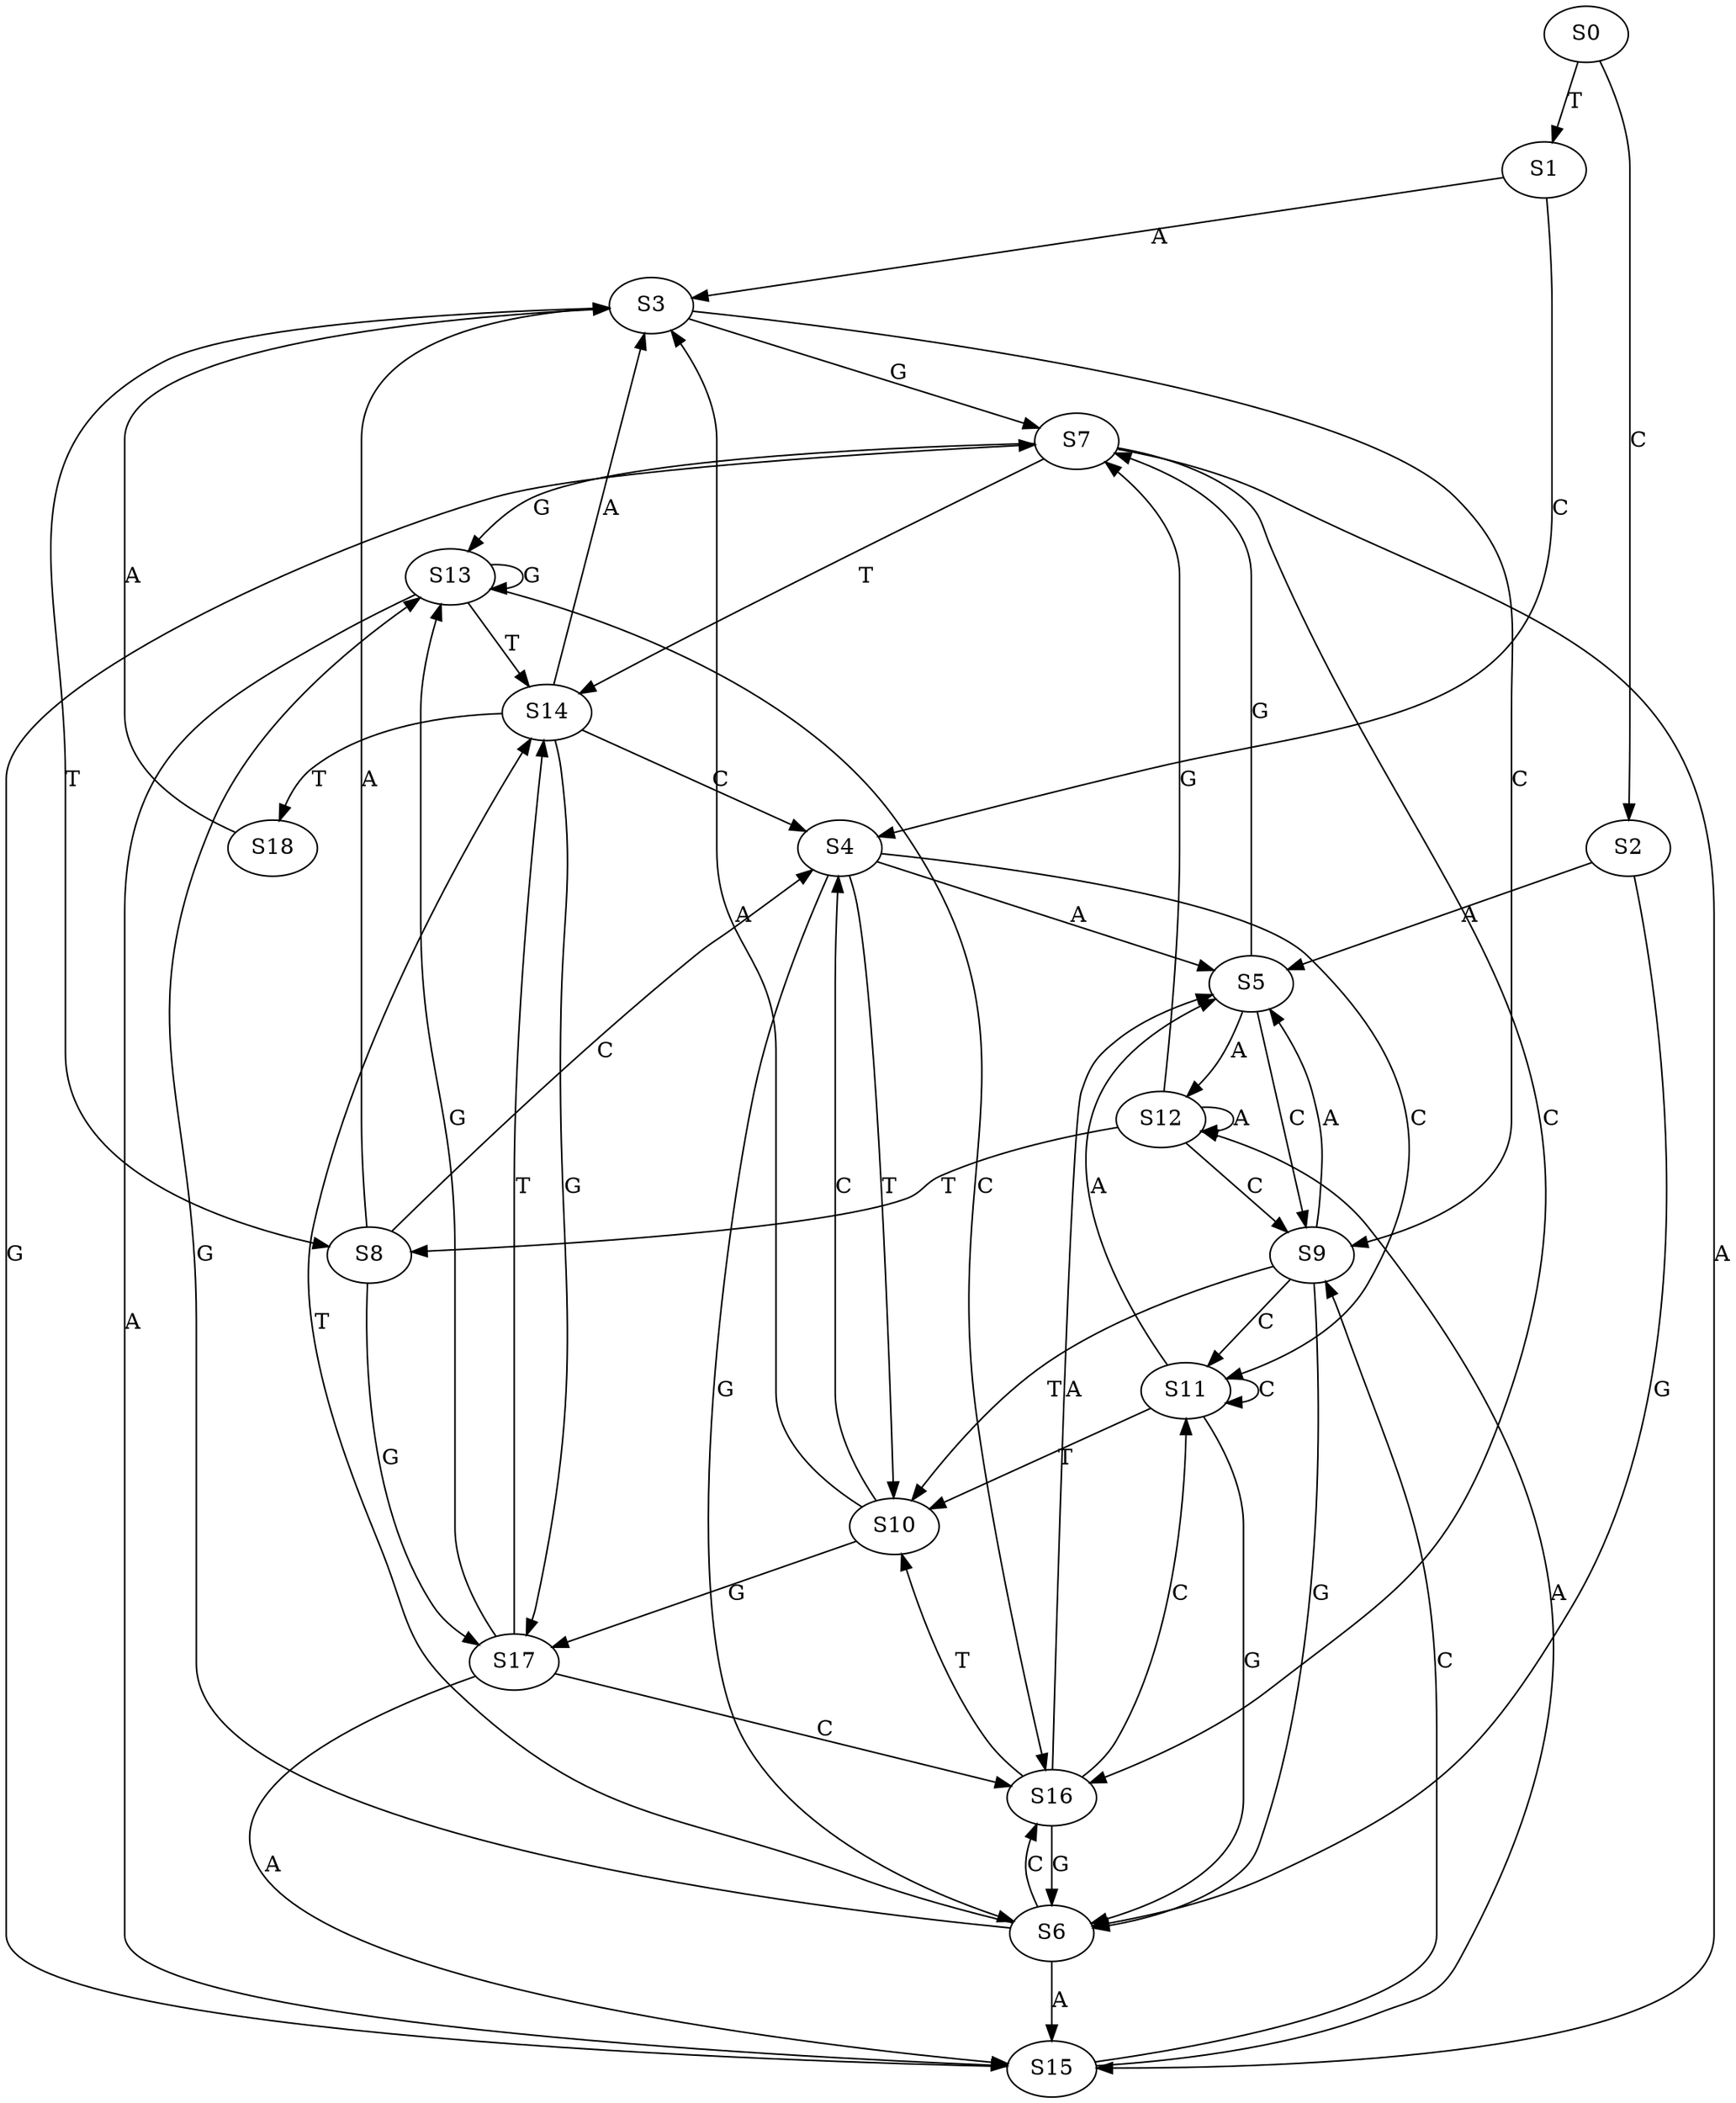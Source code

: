 strict digraph  {
	S0 -> S1 [ label = T ];
	S0 -> S2 [ label = C ];
	S1 -> S3 [ label = A ];
	S1 -> S4 [ label = C ];
	S2 -> S5 [ label = A ];
	S2 -> S6 [ label = G ];
	S3 -> S7 [ label = G ];
	S3 -> S8 [ label = T ];
	S3 -> S9 [ label = C ];
	S4 -> S10 [ label = T ];
	S4 -> S6 [ label = G ];
	S4 -> S11 [ label = C ];
	S4 -> S5 [ label = A ];
	S5 -> S7 [ label = G ];
	S5 -> S9 [ label = C ];
	S5 -> S12 [ label = A ];
	S6 -> S13 [ label = G ];
	S6 -> S14 [ label = T ];
	S6 -> S15 [ label = A ];
	S6 -> S16 [ label = C ];
	S7 -> S14 [ label = T ];
	S7 -> S13 [ label = G ];
	S7 -> S15 [ label = A ];
	S7 -> S16 [ label = C ];
	S8 -> S3 [ label = A ];
	S8 -> S4 [ label = C ];
	S8 -> S17 [ label = G ];
	S9 -> S5 [ label = A ];
	S9 -> S10 [ label = T ];
	S9 -> S11 [ label = C ];
	S9 -> S6 [ label = G ];
	S10 -> S17 [ label = G ];
	S10 -> S4 [ label = C ];
	S10 -> S3 [ label = A ];
	S11 -> S6 [ label = G ];
	S11 -> S11 [ label = C ];
	S11 -> S5 [ label = A ];
	S11 -> S10 [ label = T ];
	S12 -> S8 [ label = T ];
	S12 -> S9 [ label = C ];
	S12 -> S7 [ label = G ];
	S12 -> S12 [ label = A ];
	S13 -> S15 [ label = A ];
	S13 -> S14 [ label = T ];
	S13 -> S13 [ label = G ];
	S13 -> S16 [ label = C ];
	S14 -> S3 [ label = A ];
	S14 -> S4 [ label = C ];
	S14 -> S17 [ label = G ];
	S14 -> S18 [ label = T ];
	S15 -> S7 [ label = G ];
	S15 -> S12 [ label = A ];
	S15 -> S9 [ label = C ];
	S16 -> S11 [ label = C ];
	S16 -> S5 [ label = A ];
	S16 -> S10 [ label = T ];
	S16 -> S6 [ label = G ];
	S17 -> S15 [ label = A ];
	S17 -> S14 [ label = T ];
	S17 -> S13 [ label = G ];
	S17 -> S16 [ label = C ];
	S18 -> S3 [ label = A ];
}
